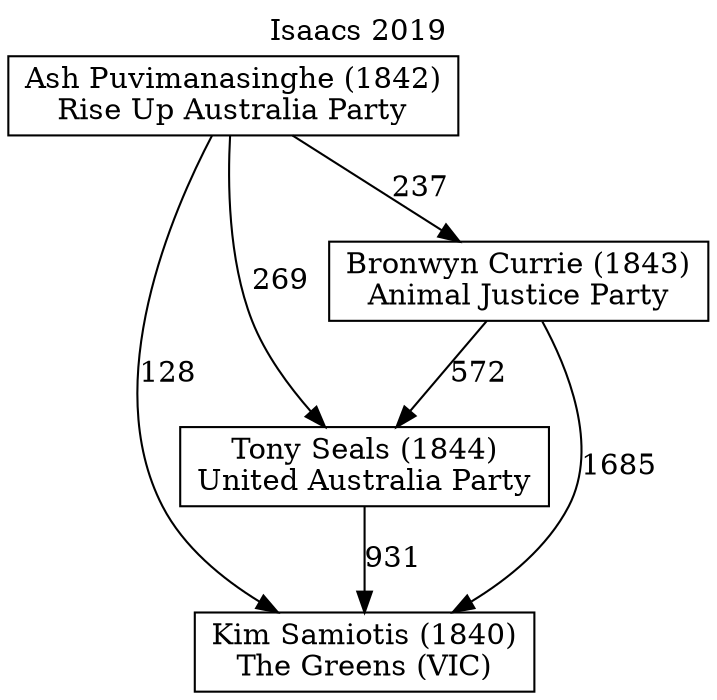 // House preference flow
digraph "Kim Samiotis (1840)_Isaacs_2019" {
	graph [label="Isaacs 2019" labelloc=t mclimit=10]
	node [shape=box]
	"Kim Samiotis (1840)" [label="Kim Samiotis (1840)
The Greens (VIC)"]
	"Tony Seals (1844)" [label="Tony Seals (1844)
United Australia Party"]
	"Bronwyn Currie (1843)" [label="Bronwyn Currie (1843)
Animal Justice Party"]
	"Ash Puvimanasinghe (1842)" [label="Ash Puvimanasinghe (1842)
Rise Up Australia Party"]
	"Kim Samiotis (1840)" [label="Kim Samiotis (1840)
The Greens (VIC)"]
	"Bronwyn Currie (1843)" [label="Bronwyn Currie (1843)
Animal Justice Party"]
	"Ash Puvimanasinghe (1842)" [label="Ash Puvimanasinghe (1842)
Rise Up Australia Party"]
	"Kim Samiotis (1840)" [label="Kim Samiotis (1840)
The Greens (VIC)"]
	"Ash Puvimanasinghe (1842)" [label="Ash Puvimanasinghe (1842)
Rise Up Australia Party"]
	"Ash Puvimanasinghe (1842)" [label="Ash Puvimanasinghe (1842)
Rise Up Australia Party"]
	"Bronwyn Currie (1843)" [label="Bronwyn Currie (1843)
Animal Justice Party"]
	"Ash Puvimanasinghe (1842)" [label="Ash Puvimanasinghe (1842)
Rise Up Australia Party"]
	"Ash Puvimanasinghe (1842)" [label="Ash Puvimanasinghe (1842)
Rise Up Australia Party"]
	"Tony Seals (1844)" [label="Tony Seals (1844)
United Australia Party"]
	"Bronwyn Currie (1843)" [label="Bronwyn Currie (1843)
Animal Justice Party"]
	"Ash Puvimanasinghe (1842)" [label="Ash Puvimanasinghe (1842)
Rise Up Australia Party"]
	"Tony Seals (1844)" [label="Tony Seals (1844)
United Australia Party"]
	"Ash Puvimanasinghe (1842)" [label="Ash Puvimanasinghe (1842)
Rise Up Australia Party"]
	"Ash Puvimanasinghe (1842)" [label="Ash Puvimanasinghe (1842)
Rise Up Australia Party"]
	"Bronwyn Currie (1843)" [label="Bronwyn Currie (1843)
Animal Justice Party"]
	"Ash Puvimanasinghe (1842)" [label="Ash Puvimanasinghe (1842)
Rise Up Australia Party"]
	"Ash Puvimanasinghe (1842)" [label="Ash Puvimanasinghe (1842)
Rise Up Australia Party"]
	"Tony Seals (1844)" -> "Kim Samiotis (1840)" [label=931]
	"Bronwyn Currie (1843)" -> "Tony Seals (1844)" [label=572]
	"Ash Puvimanasinghe (1842)" -> "Bronwyn Currie (1843)" [label=237]
	"Bronwyn Currie (1843)" -> "Kim Samiotis (1840)" [label=1685]
	"Ash Puvimanasinghe (1842)" -> "Kim Samiotis (1840)" [label=128]
	"Ash Puvimanasinghe (1842)" -> "Tony Seals (1844)" [label=269]
}
